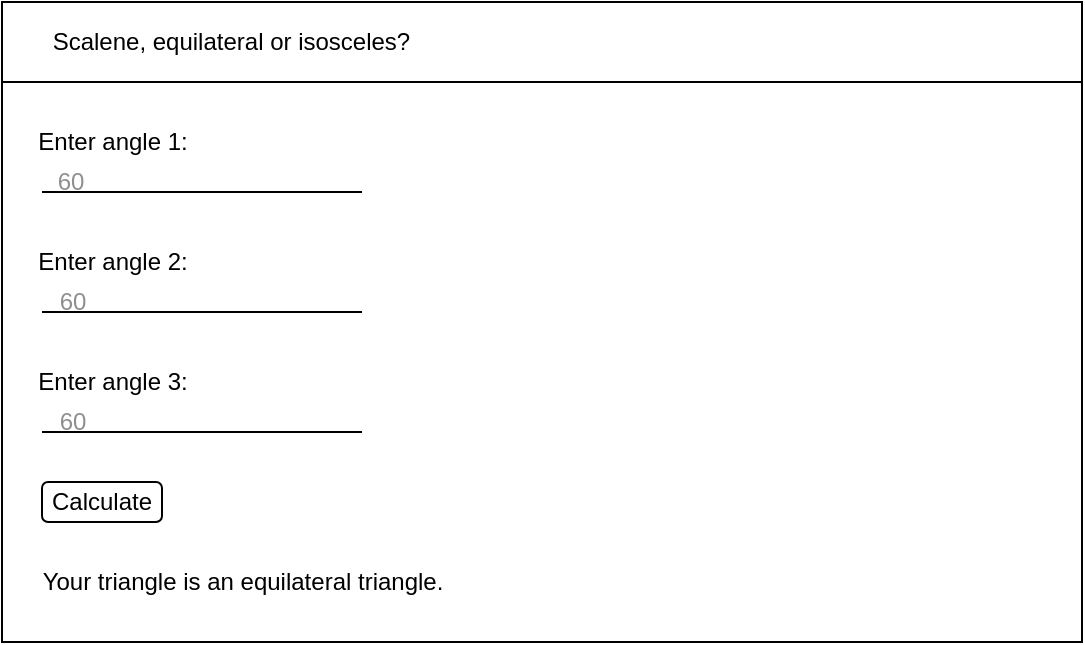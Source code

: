<mxfile>
    <diagram id="XxGkoGaLR7qPLv16XLBu" name="Page-1">
        <mxGraphModel dx="1074" dy="741" grid="1" gridSize="10" guides="1" tooltips="1" connect="1" arrows="1" fold="1" page="1" pageScale="1" pageWidth="827" pageHeight="1169" math="0" shadow="0">
            <root>
                <mxCell id="0"/>
                <mxCell id="1" parent="0"/>
                <mxCell id="2" value="" style="rounded=0;whiteSpace=wrap;html=1;" vertex="1" parent="1">
                    <mxGeometry x="40" y="40" width="540" height="320" as="geometry"/>
                </mxCell>
                <mxCell id="3" value="&amp;nbsp; &amp;nbsp; &amp;nbsp; &amp;nbsp;Scalene, equilateral or isosceles?" style="rounded=0;whiteSpace=wrap;html=1;align=left;" vertex="1" parent="1">
                    <mxGeometry x="40" y="40" width="540" height="40" as="geometry"/>
                </mxCell>
                <mxCell id="4" value="" style="line;strokeWidth=1;html=1;" vertex="1" parent="1">
                    <mxGeometry x="60" y="130" width="160" height="10" as="geometry"/>
                </mxCell>
                <mxCell id="5" value="Enter angle 1:" style="text;html=1;align=center;verticalAlign=middle;resizable=0;points=[];autosize=1;strokeColor=none;fillColor=none;" vertex="1" parent="1">
                    <mxGeometry x="50" y="100" width="90" height="20" as="geometry"/>
                </mxCell>
                <mxCell id="6" value="Enter angle 2:" style="text;html=1;align=center;verticalAlign=middle;resizable=0;points=[];autosize=1;strokeColor=none;fillColor=none;" vertex="1" parent="1">
                    <mxGeometry x="50" y="160" width="90" height="20" as="geometry"/>
                </mxCell>
                <mxCell id="7" value="" style="line;strokeWidth=1;html=1;" vertex="1" parent="1">
                    <mxGeometry x="60" y="190" width="160" height="10" as="geometry"/>
                </mxCell>
                <mxCell id="8" value="Enter angle 3:" style="text;html=1;align=center;verticalAlign=middle;resizable=0;points=[];autosize=1;strokeColor=none;fillColor=none;" vertex="1" parent="1">
                    <mxGeometry x="50" y="220" width="90" height="20" as="geometry"/>
                </mxCell>
                <mxCell id="9" value="" style="line;strokeWidth=1;html=1;" vertex="1" parent="1">
                    <mxGeometry x="60" y="250" width="160" height="10" as="geometry"/>
                </mxCell>
                <mxCell id="10" value="Calculate" style="rounded=1;whiteSpace=wrap;html=1;strokeWidth=1;" vertex="1" parent="1">
                    <mxGeometry x="60" y="280" width="60" height="20" as="geometry"/>
                </mxCell>
                <mxCell id="11" value="&lt;font color=&quot;#8f8f8f&quot;&gt;60&lt;/font&gt;" style="text;html=1;align=center;verticalAlign=middle;resizable=0;points=[];autosize=1;strokeColor=none;fillColor=none;" vertex="1" parent="1">
                    <mxGeometry x="59" y="120" width="30" height="20" as="geometry"/>
                </mxCell>
                <mxCell id="12" value="&lt;font color=&quot;#8f8f8f&quot;&gt;60&lt;/font&gt;" style="text;html=1;align=center;verticalAlign=middle;resizable=0;points=[];autosize=1;strokeColor=none;fillColor=none;" vertex="1" parent="1">
                    <mxGeometry x="60" y="180" width="30" height="20" as="geometry"/>
                </mxCell>
                <mxCell id="13" value="&lt;font color=&quot;#8f8f8f&quot;&gt;60&lt;/font&gt;" style="text;html=1;align=center;verticalAlign=middle;resizable=0;points=[];autosize=1;strokeColor=none;fillColor=none;" vertex="1" parent="1">
                    <mxGeometry x="60" y="240" width="30" height="20" as="geometry"/>
                </mxCell>
                <mxCell id="14" value="&lt;font color=&quot;#000000&quot;&gt;Your triangle is an equilateral triangle.&lt;/font&gt;" style="text;html=1;align=center;verticalAlign=middle;resizable=0;points=[];autosize=1;strokeColor=none;fillColor=none;fontColor=#8F8F8F;" vertex="1" parent="1">
                    <mxGeometry x="50" y="320" width="220" height="20" as="geometry"/>
                </mxCell>
            </root>
        </mxGraphModel>
    </diagram>
</mxfile>